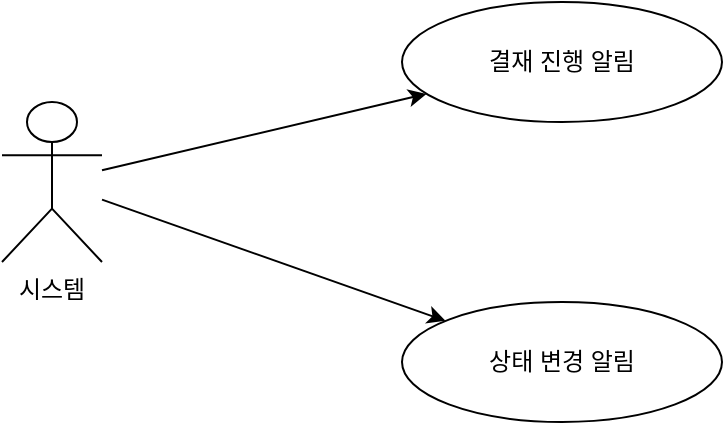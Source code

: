 <?xml version="1.0" encoding="UTF-8"?>
<mxfile>
  <diagram name="알림 및 시스템 연동" id="0">
    <mxGraphModel dx="1378" dy="747" grid="1" gridSize="10" guides="1" tooltips="1" connect="1" arrows="1" fold="1" page="1" pageScale="1" pageWidth="827" pageHeight="1169" math="0" shadow="0">
      <root>
        <mxCell id="0" />
        <mxCell id="1" parent="0" />

        <!-- Actor: 시스템 -->
        <mxCell id="actor1" value="시스템" style="shape=umlActor;verticalLabelPosition=bottom;verticalAlign=top;" vertex="1" parent="1">
          <mxGeometry x="50" y="200" width="50" height="80" as="geometry" />
        </mxCell>

        <!-- Use Case: 결재 진행 알림 -->
        <mxCell id="usecase1" value="결재 진행 알림" style="ellipse;whiteSpace=wrap;html=1;" vertex="1" parent="1">
          <mxGeometry x="250" y="150" width="160" height="60" as="geometry" />
        </mxCell>

        <!-- Use Case: 상태 변경 알림 -->
        <mxCell id="usecase2" value="상태 변경 알림" style="ellipse;whiteSpace=wrap;html=1;" vertex="1" parent="1">
          <mxGeometry x="250" y="300" width="160" height="60" as="geometry" />
        </mxCell>

        <!-- 연결선: 시스템 -> 결재 진행 알림 -->
        <mxCell id="edge1" edge="1" parent="1" source="actor1" target="usecase1">
          <mxGeometry relative="1" as="geometry" />
        </mxCell>

        <!-- 연결선: 시스템 -> 상태 변경 알림 -->
        <mxCell id="edge2" edge="1" parent="1" source="actor1" target="usecase2">
          <mxGeometry relative="1" as="geometry" />
        </mxCell>

      </root>
    </mxGraphModel>
  </diagram>
</mxfile>
